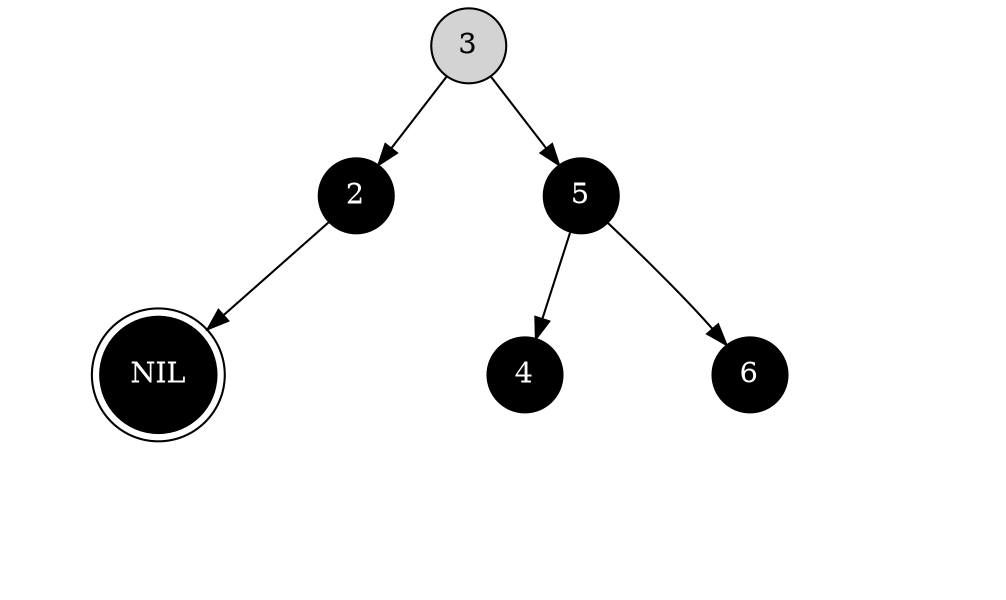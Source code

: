 digraph G{
    margin="0";
	node[shape=circle]
	a3[label="3", style=filled, fillcolor=lightgray, fontcolor=black];
	a2[label="2", style=filled, fillcolor=black, fontcolor=white];
	aNIL[label="NIL", style=filled, fillcolor=black, fontcolor=white, peripheries=2];
	nilaNILl[label="", style=invis];
	nilaNILr[label="", style=invis];
	nilaNILm[label="", style=invis];
	aNIL->nilaNILl[style=invis];
	aNIL->nilaNILm[style=invis];
	aNIL->nilaNILr[style=invis];
	{rank=same nilaNILl->nilaNILm->nilaNILr[style=invis]}
	nila2r[label="", style=invis];
	nila2m[label="", style=invis];
	a2->aNIL
	a2->nila2m[style=invis];
	a2->nila2r[style=invis];
	{rank=same aNIL->nila2m->nila2r[style=invis]}
	a5[label="5", style=filled, fillcolor=black, fontcolor=white];
	a4[label="4", style=filled, fillcolor=black, fontcolor=white];
	nila4l[label="", style=invis];
	nila4r[label="", style=invis];
	nila4m[label="", style=invis];
	a4->nila4l[style=invis];
	a4->nila4m[style=invis];
	a4->nila4r[style=invis];
	{rank=same nila4l->nila4m->nila4r[style=invis]}
	a6[label="6", style=filled, fillcolor=black, fontcolor=white];
	nila6l[label="", style=invis];
	nila6r[label="", style=invis];
	nila6m[label="", style=invis];
	a6->nila6l[style=invis];
	a6->nila6m[style=invis];
	a6->nila6r[style=invis];
	{rank=same nila6l->nila6m->nila6r[style=invis]}
	nila5m[label="", style=invis];
	a5->a4
	a5->nila5m[style=invis];
	a5->a6
	{rank=same a4->nila5m->a6[style=invis]}
	nila3m[label="", style=invis];
	a3->a2
	a3->nila3m[style=invis];
	a3->a5
	{rank=same a2->nila3m->a5[style=invis]}
}